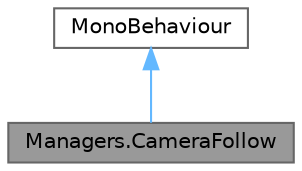 digraph "Managers.CameraFollow"
{
 // LATEX_PDF_SIZE
  bgcolor="transparent";
  edge [fontname=Helvetica,fontsize=10,labelfontname=Helvetica,labelfontsize=10];
  node [fontname=Helvetica,fontsize=10,shape=box,height=0.2,width=0.4];
  Node1 [label="Managers.CameraFollow",height=0.2,width=0.4,color="gray40", fillcolor="grey60", style="filled", fontcolor="black",tooltip="Gets the main Camera to follow the _cameraTarget at a specific distance. It also uses waypoints to de..."];
  Node2 -> Node1 [dir="back",color="steelblue1",style="solid"];
  Node2 [label="MonoBehaviour",height=0.2,width=0.4,color="gray40", fillcolor="white", style="filled",tooltip=" "];
}
